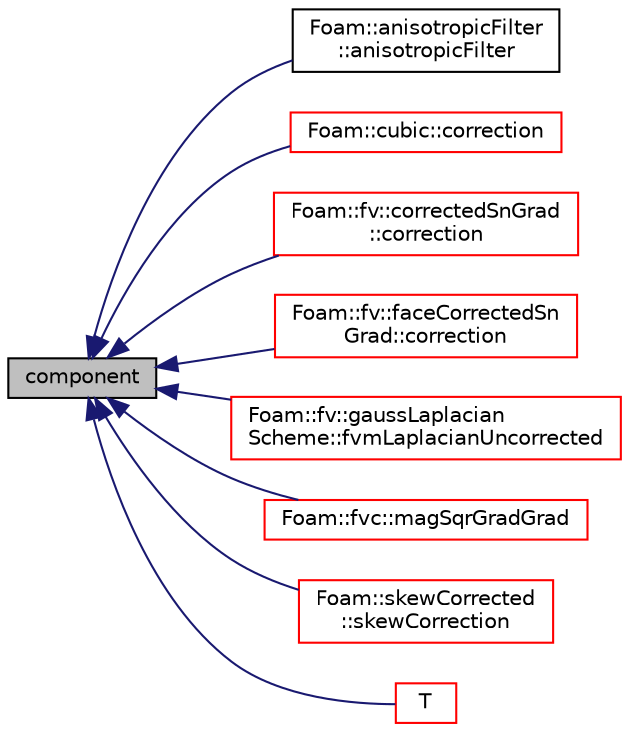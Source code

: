 digraph "component"
{
  bgcolor="transparent";
  edge [fontname="Helvetica",fontsize="10",labelfontname="Helvetica",labelfontsize="10"];
  node [fontname="Helvetica",fontsize="10",shape=record];
  rankdir="LR";
  Node1 [label="component",height=0.2,width=0.4,color="black", fillcolor="grey75", style="filled", fontcolor="black"];
  Node1 -> Node2 [dir="back",color="midnightblue",fontsize="10",style="solid",fontname="Helvetica"];
  Node2 [label="Foam::anisotropicFilter\l::anisotropicFilter",height=0.2,width=0.4,color="black",URL="$a00060.html#a1054a3bdd9be3f4b6109caf21ffcf3b9",tooltip="Construct from components. "];
  Node1 -> Node3 [dir="back",color="midnightblue",fontsize="10",style="solid",fontname="Helvetica"];
  Node3 [label="Foam::cubic::correction",height=0.2,width=0.4,color="red",URL="$a00443.html#a575a424a2a3d61de0e8d6ad368b61be1",tooltip="Return the explicit correction to the face-interpolate. "];
  Node1 -> Node4 [dir="back",color="midnightblue",fontsize="10",style="solid",fontname="Helvetica"];
  Node4 [label="Foam::fv::correctedSnGrad\l::correction",height=0.2,width=0.4,color="red",URL="$a00409.html#ad5f4a5d3bc1173cf56b1283cdea2e418",tooltip="Return the explicit correction to the correctedSnGrad. "];
  Node1 -> Node5 [dir="back",color="midnightblue",fontsize="10",style="solid",fontname="Helvetica"];
  Node5 [label="Foam::fv::faceCorrectedSn\lGrad::correction",height=0.2,width=0.4,color="red",URL="$a00722.html#ad5f4a5d3bc1173cf56b1283cdea2e418",tooltip="Return the explicit correction to the faceCorrectedSnGrad. "];
  Node1 -> Node6 [dir="back",color="midnightblue",fontsize="10",style="solid",fontname="Helvetica"];
  Node6 [label="Foam::fv::gaussLaplacian\lScheme::fvmLaplacianUncorrected",height=0.2,width=0.4,color="red",URL="$a00906.html#ae2bfcc390fd0fe8c037f248421cbb5ec"];
  Node1 -> Node7 [dir="back",color="midnightblue",fontsize="10",style="solid",fontname="Helvetica"];
  Node7 [label="Foam::fvc::magSqrGradGrad",height=0.2,width=0.4,color="red",URL="$a10768.html#a50095c877eb654d989c28539a607c5cc"];
  Node1 -> Node8 [dir="back",color="midnightblue",fontsize="10",style="solid",fontname="Helvetica"];
  Node8 [label="Foam::skewCorrected\l::skewCorrection",height=0.2,width=0.4,color="red",URL="$a02334.html#a77518ac71924d7c1130707502eaab089"];
  Node1 -> Node9 [dir="back",color="midnightblue",fontsize="10",style="solid",fontname="Helvetica"];
  Node9 [label="T",height=0.2,width=0.4,color="red",URL="$a00921.html#a81751ba6d118bc85e0a992a1c332bd5c",tooltip="Return transpose (only if it is a tensor field) "];
}

